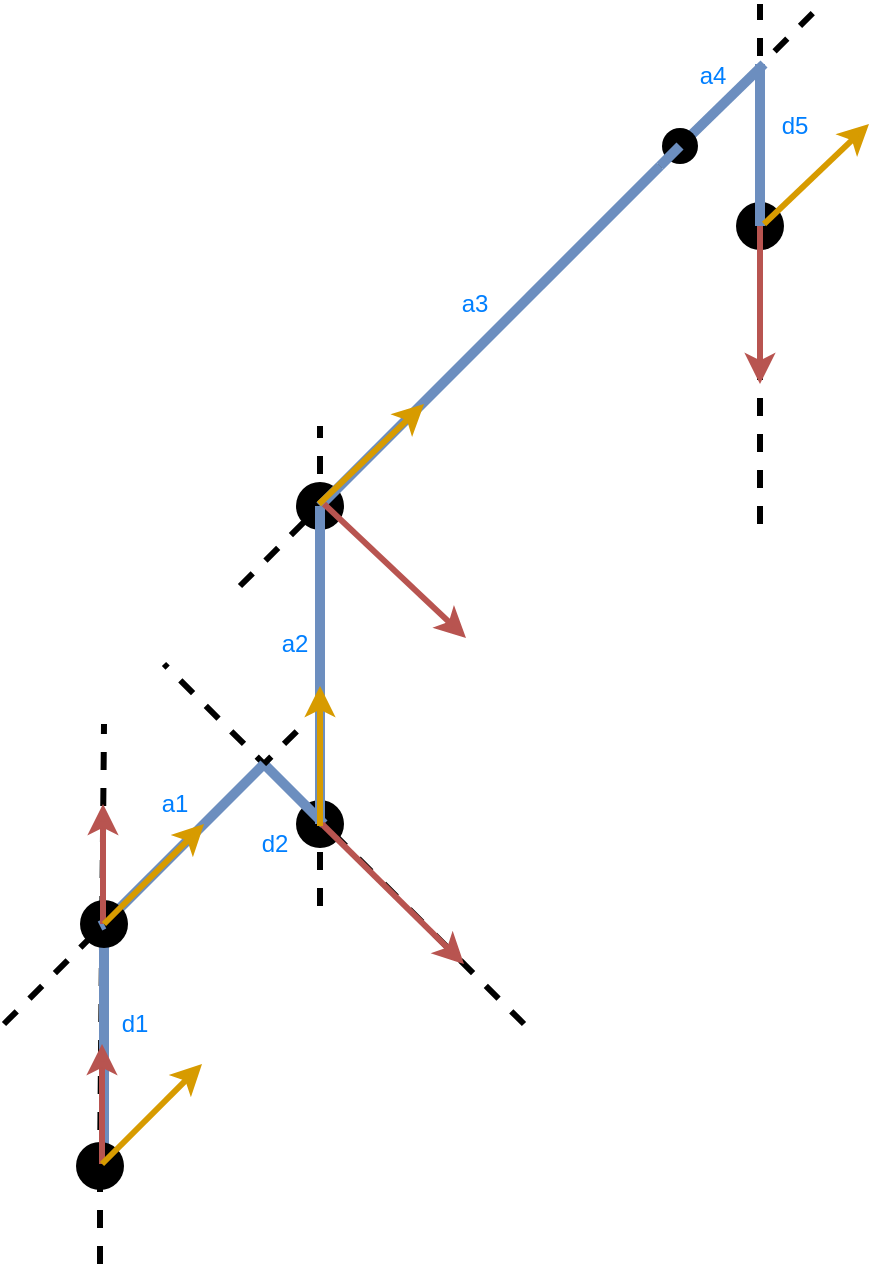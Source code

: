 <mxfile version="14.6.13" type="device"><diagram id="o4CbsZUDGc_OelElWiv3" name="第 1 页"><mxGraphModel dx="1202" dy="555" grid="1" gridSize="10" guides="1" tooltips="1" connect="1" arrows="1" fold="1" page="1" pageScale="1" pageWidth="827" pageHeight="1169" math="0" shadow="0"><root><mxCell id="0"/><mxCell id="1" parent="0"/><mxCell id="I0cceQfv9AuNcLkust55-3" value="" style="endArrow=none;dashed=1;html=1;strokeWidth=3;startArrow=none;" edge="1" parent="1" source="I0cceQfv9AuNcLkust55-1"><mxGeometry width="50" height="50" relative="1" as="geometry"><mxPoint x="119.0" y="989" as="sourcePoint"/><mxPoint x="120" y="740" as="targetPoint"/></mxGeometry></mxCell><mxCell id="I0cceQfv9AuNcLkust55-2" value="" style="shape=waypoint;sketch=0;size=6;pointerEvents=1;points=[];fillColor=none;resizable=0;rotatable=0;perimeter=centerPerimeter;snapToPoint=1;strokeWidth=10;" vertex="1" parent="1"><mxGeometry x="208" y="770" width="40" height="40" as="geometry"/></mxCell><mxCell id="I0cceQfv9AuNcLkust55-9" value="" style="endArrow=none;dashed=1;html=1;strokeWidth=3;" edge="1" parent="1"><mxGeometry width="50" height="50" relative="1" as="geometry"><mxPoint x="330" y="890" as="sourcePoint"/><mxPoint x="150" y="710" as="targetPoint"/></mxGeometry></mxCell><mxCell id="I0cceQfv9AuNcLkust55-10" value="" style="shape=waypoint;sketch=0;size=6;pointerEvents=1;points=[];fillColor=none;resizable=0;rotatable=0;perimeter=centerPerimeter;snapToPoint=1;strokeWidth=10;" vertex="1" parent="1"><mxGeometry x="208" y="611" width="40" height="40" as="geometry"/></mxCell><mxCell id="I0cceQfv9AuNcLkust55-11" value="" style="endArrow=none;dashed=1;html=1;strokeWidth=3;" edge="1" parent="1"><mxGeometry width="50" height="50" relative="1" as="geometry"><mxPoint x="228" y="831" as="sourcePoint"/><mxPoint x="228" y="591" as="targetPoint"/></mxGeometry></mxCell><mxCell id="I0cceQfv9AuNcLkust55-12" value="" style="endArrow=none;dashed=1;html=1;strokeWidth=3;" edge="1" parent="1"><mxGeometry width="50" height="50" relative="1" as="geometry"><mxPoint x="188" y="671" as="sourcePoint"/><mxPoint x="478" y="381" as="targetPoint"/></mxGeometry></mxCell><mxCell id="I0cceQfv9AuNcLkust55-14" value="" style="endArrow=none;dashed=1;html=1;strokeWidth=3;startArrow=none;" edge="1" parent="1" source="I0cceQfv9AuNcLkust55-15"><mxGeometry width="50" height="50" relative="1" as="geometry"><mxPoint x="448" y="541" as="sourcePoint"/><mxPoint x="448" y="431" as="targetPoint"/></mxGeometry></mxCell><mxCell id="I0cceQfv9AuNcLkust55-15" value="" style="shape=waypoint;sketch=0;size=6;pointerEvents=1;points=[];fillColor=none;resizable=0;rotatable=0;perimeter=centerPerimeter;snapToPoint=1;strokeWidth=10;" vertex="1" parent="1"><mxGeometry x="428" y="471" width="40" height="40" as="geometry"/></mxCell><mxCell id="I0cceQfv9AuNcLkust55-16" value="" style="endArrow=none;dashed=1;html=1;strokeWidth=3;" edge="1" parent="1"><mxGeometry width="50" height="50" relative="1" as="geometry"><mxPoint x="448" y="640" as="sourcePoint"/><mxPoint x="448" y="380" as="targetPoint"/></mxGeometry></mxCell><mxCell id="I0cceQfv9AuNcLkust55-17" value="" style="endArrow=none;html=1;strokeWidth=5;fillColor=#dae8fc;strokeColor=#6c8ebf;" edge="1" parent="1"><mxGeometry width="50" height="50" relative="1" as="geometry"><mxPoint x="120" y="961" as="sourcePoint"/><mxPoint x="120" y="841" as="targetPoint"/></mxGeometry></mxCell><mxCell id="I0cceQfv9AuNcLkust55-18" value="" style="endArrow=none;html=1;strokeWidth=5;strokeColor=#6c8ebf;fillColor=#dae8fc;" edge="1" parent="1"><mxGeometry width="50" height="50" relative="1" as="geometry"><mxPoint x="230" y="790" as="sourcePoint"/><mxPoint x="200" y="760" as="targetPoint"/></mxGeometry></mxCell><mxCell id="I0cceQfv9AuNcLkust55-19" value="" style="endArrow=none;html=1;strokeWidth=5;strokeColor=#6c8ebf;fillColor=#dae8fc;exitX=0.25;exitY=0.5;exitDx=0;exitDy=0;exitPerimeter=0;" edge="1" parent="1" source="I0cceQfv9AuNcLkust55-2"><mxGeometry width="50" height="50" relative="1" as="geometry"><mxPoint x="438" y="771" as="sourcePoint"/><mxPoint x="228" y="631" as="targetPoint"/></mxGeometry></mxCell><mxCell id="I0cceQfv9AuNcLkust55-20" value="" style="endArrow=none;html=1;strokeWidth=5;exitX=0.375;exitY=0.55;exitDx=0;exitDy=0;exitPerimeter=0;strokeColor=#6c8ebf;fillColor=#dae8fc;" edge="1" parent="1" source="I0cceQfv9AuNcLkust55-10"><mxGeometry width="50" height="50" relative="1" as="geometry"><mxPoint x="438" y="771" as="sourcePoint"/><mxPoint x="398" y="461" as="targetPoint"/></mxGeometry></mxCell><mxCell id="I0cceQfv9AuNcLkust55-21" value="" style="endArrow=none;html=1;strokeWidth=5;strokeColor=#6c8ebf;fillColor=#dae8fc;startArrow=none;" edge="1" parent="1" source="I0cceQfv9AuNcLkust55-40"><mxGeometry width="50" height="50" relative="1" as="geometry"><mxPoint x="398" y="461" as="sourcePoint"/><mxPoint x="450" y="410" as="targetPoint"/></mxGeometry></mxCell><mxCell id="I0cceQfv9AuNcLkust55-22" value="" style="endArrow=none;html=1;strokeWidth=5;strokeColor=#6c8ebf;fillColor=#dae8fc;" edge="1" parent="1"><mxGeometry width="50" height="50" relative="1" as="geometry"><mxPoint x="448" y="491" as="sourcePoint"/><mxPoint x="448" y="410" as="targetPoint"/></mxGeometry></mxCell><mxCell id="I0cceQfv9AuNcLkust55-24" value="" style="endArrow=none;dashed=1;html=1;strokeWidth=3;" edge="1" parent="1"><mxGeometry width="50" height="50" relative="1" as="geometry"><mxPoint x="70" y="890" as="sourcePoint"/><mxPoint x="220" y="740" as="targetPoint"/></mxGeometry></mxCell><mxCell id="I0cceQfv9AuNcLkust55-1" value="" style="shape=waypoint;sketch=0;size=6;pointerEvents=1;points=[];fillColor=none;resizable=0;rotatable=0;perimeter=centerPerimeter;snapToPoint=1;strokeWidth=10;" vertex="1" parent="1"><mxGeometry x="98" y="941" width="40" height="40" as="geometry"/></mxCell><mxCell id="I0cceQfv9AuNcLkust55-25" value="" style="endArrow=none;dashed=1;html=1;strokeWidth=3;startArrow=none;" edge="1" parent="1" target="I0cceQfv9AuNcLkust55-1"><mxGeometry width="50" height="50" relative="1" as="geometry"><mxPoint x="118" y="1010" as="sourcePoint"/><mxPoint x="120.0" y="783" as="targetPoint"/></mxGeometry></mxCell><mxCell id="I0cceQfv9AuNcLkust55-26" value="" style="endArrow=none;html=1;strokeWidth=5;strokeColor=#6c8ebf;fillColor=#dae8fc;startArrow=none;exitX=0.425;exitY=0.55;exitDx=0;exitDy=0;exitPerimeter=0;" edge="1" parent="1" source="I0cceQfv9AuNcLkust55-28"><mxGeometry width="50" height="50" relative="1" as="geometry"><mxPoint x="100" y="860" as="sourcePoint"/><mxPoint x="200" y="760" as="targetPoint"/></mxGeometry></mxCell><mxCell id="I0cceQfv9AuNcLkust55-27" value="" style="endArrow=classic;html=1;strokeWidth=3;fillColor=#f8cecc;strokeColor=#b85450;" edge="1" parent="1"><mxGeometry width="50" height="50" relative="1" as="geometry"><mxPoint x="119" y="960" as="sourcePoint"/><mxPoint x="119" y="900" as="targetPoint"/></mxGeometry></mxCell><mxCell id="I0cceQfv9AuNcLkust55-28" value="" style="shape=waypoint;sketch=0;size=6;pointerEvents=1;points=[];fillColor=none;resizable=0;rotatable=0;perimeter=centerPerimeter;snapToPoint=1;strokeWidth=10;" vertex="1" parent="1"><mxGeometry x="100" y="820" width="40" height="40" as="geometry"/></mxCell><mxCell id="I0cceQfv9AuNcLkust55-29" value="" style="endArrow=none;html=1;strokeWidth=5;strokeColor=#6c8ebf;fillColor=#dae8fc;" edge="1" parent="1" target="I0cceQfv9AuNcLkust55-28"><mxGeometry width="50" height="50" relative="1" as="geometry"><mxPoint x="118" y="841" as="sourcePoint"/><mxPoint x="198" y="761" as="targetPoint"/></mxGeometry></mxCell><mxCell id="I0cceQfv9AuNcLkust55-30" value="" style="endArrow=classic;html=1;strokeWidth=3;fillColor=#f8cecc;strokeColor=#b85450;" edge="1" parent="1"><mxGeometry width="50" height="50" relative="1" as="geometry"><mxPoint x="119.5" y="840" as="sourcePoint"/><mxPoint x="119.5" y="780" as="targetPoint"/></mxGeometry></mxCell><mxCell id="I0cceQfv9AuNcLkust55-32" value="" style="endArrow=classic;html=1;strokeWidth=3;strokeColor=#b85450;fillColor=#f8cecc;" edge="1" parent="1"><mxGeometry width="50" height="50" relative="1" as="geometry"><mxPoint x="229" y="790" as="sourcePoint"/><mxPoint x="300" y="860" as="targetPoint"/></mxGeometry></mxCell><mxCell id="I0cceQfv9AuNcLkust55-33" value="" style="endArrow=classic;html=1;strokeWidth=3;strokeColor=#b85450;fillColor=#f8cecc;" edge="1" parent="1"><mxGeometry width="50" height="50" relative="1" as="geometry"><mxPoint x="230" y="630" as="sourcePoint"/><mxPoint x="301" y="697" as="targetPoint"/></mxGeometry></mxCell><mxCell id="I0cceQfv9AuNcLkust55-34" value="" style="endArrow=classic;html=1;strokeWidth=3;strokeColor=#b85450;fillColor=#f8cecc;exitX=0.575;exitY=0.6;exitDx=0;exitDy=0;exitPerimeter=0;" edge="1" parent="1" source="I0cceQfv9AuNcLkust55-15"><mxGeometry width="50" height="50" relative="1" as="geometry"><mxPoint x="390" y="600" as="sourcePoint"/><mxPoint x="448" y="570" as="targetPoint"/></mxGeometry></mxCell><mxCell id="I0cceQfv9AuNcLkust55-35" value="" style="endArrow=classic;html=1;strokeWidth=3;fillColor=#ffcd28;strokeColor=#d79b00;gradientColor=#ffa500;" edge="1" parent="1"><mxGeometry width="50" height="50" relative="1" as="geometry"><mxPoint x="119" y="960" as="sourcePoint"/><mxPoint x="169" y="910" as="targetPoint"/></mxGeometry></mxCell><mxCell id="I0cceQfv9AuNcLkust55-36" value="" style="endArrow=classic;html=1;strokeWidth=3;fillColor=#ffcd28;strokeColor=#d79b00;gradientColor=#ffa500;" edge="1" parent="1"><mxGeometry width="50" height="50" relative="1" as="geometry"><mxPoint x="120" y="840" as="sourcePoint"/><mxPoint x="170" y="790" as="targetPoint"/></mxGeometry></mxCell><mxCell id="I0cceQfv9AuNcLkust55-37" value="" style="endArrow=classic;html=1;strokeWidth=3;strokeColor=#d79b00;fillColor=#ffcd28;gradientColor=#ffa500;" edge="1" parent="1"><mxGeometry width="50" height="50" relative="1" as="geometry"><mxPoint x="228" y="791" as="sourcePoint"/><mxPoint x="228" y="721" as="targetPoint"/></mxGeometry></mxCell><mxCell id="I0cceQfv9AuNcLkust55-38" value="" style="endArrow=classic;html=1;strokeWidth=3;strokeColor=#d79b00;fillColor=#ffcd28;gradientColor=#ffa500;" edge="1" parent="1"><mxGeometry width="50" height="50" relative="1" as="geometry"><mxPoint x="227.5" y="630" as="sourcePoint"/><mxPoint x="280" y="580" as="targetPoint"/></mxGeometry></mxCell><mxCell id="I0cceQfv9AuNcLkust55-39" value="" style="endArrow=classic;html=1;strokeWidth=3;strokeColor=#d79b00;fillColor=#ffcd28;gradientColor=#ffa500;" edge="1" parent="1"><mxGeometry width="50" height="50" relative="1" as="geometry"><mxPoint x="450" y="490" as="sourcePoint"/><mxPoint x="502.5" y="440" as="targetPoint"/></mxGeometry></mxCell><mxCell id="I0cceQfv9AuNcLkust55-40" value="" style="shape=waypoint;sketch=0;size=6;pointerEvents=1;points=[];fillColor=none;resizable=0;rotatable=0;perimeter=centerPerimeter;snapToPoint=1;strokeWidth=7;" vertex="1" parent="1"><mxGeometry x="388" y="431" width="40" height="40" as="geometry"/></mxCell><mxCell id="I0cceQfv9AuNcLkust55-41" value="" style="endArrow=none;html=1;strokeWidth=5;strokeColor=#6c8ebf;fillColor=#dae8fc;" edge="1" parent="1" target="I0cceQfv9AuNcLkust55-40"><mxGeometry width="50" height="50" relative="1" as="geometry"><mxPoint x="398" y="461" as="sourcePoint"/><mxPoint x="450" y="410" as="targetPoint"/></mxGeometry></mxCell><mxCell id="I0cceQfv9AuNcLkust55-42" value="&lt;font color=&quot;#007fff&quot;&gt;d1&lt;/font&gt;" style="text;html=1;resizable=0;autosize=1;align=center;verticalAlign=middle;points=[];fillColor=none;strokeColor=none;rounded=0;" vertex="1" parent="1"><mxGeometry x="120" y="880" width="30" height="20" as="geometry"/></mxCell><mxCell id="I0cceQfv9AuNcLkust55-43" value="&lt;font color=&quot;#007fff&quot;&gt;a1&lt;/font&gt;" style="text;html=1;resizable=0;autosize=1;align=center;verticalAlign=middle;points=[];fillColor=none;strokeColor=none;rounded=0;" vertex="1" parent="1"><mxGeometry x="140" y="770" width="30" height="20" as="geometry"/></mxCell><mxCell id="I0cceQfv9AuNcLkust55-44" value="&lt;font color=&quot;#007fff&quot;&gt;d2&lt;/font&gt;" style="text;html=1;resizable=0;autosize=1;align=center;verticalAlign=middle;points=[];fillColor=none;strokeColor=none;rounded=0;" vertex="1" parent="1"><mxGeometry x="190" y="790" width="30" height="20" as="geometry"/></mxCell><mxCell id="I0cceQfv9AuNcLkust55-45" value="&lt;font color=&quot;#007fff&quot;&gt;a2&lt;/font&gt;" style="text;html=1;resizable=0;autosize=1;align=center;verticalAlign=middle;points=[];fillColor=none;strokeColor=none;rounded=0;" vertex="1" parent="1"><mxGeometry x="200" y="690" width="30" height="20" as="geometry"/></mxCell><mxCell id="I0cceQfv9AuNcLkust55-46" value="&lt;font color=&quot;#007fff&quot;&gt;a3&lt;/font&gt;" style="text;html=1;resizable=0;autosize=1;align=center;verticalAlign=middle;points=[];fillColor=none;strokeColor=none;rounded=0;" vertex="1" parent="1"><mxGeometry x="290" y="520" width="30" height="20" as="geometry"/></mxCell><mxCell id="I0cceQfv9AuNcLkust55-47" value="&lt;font color=&quot;#007fff&quot;&gt;a4&lt;/font&gt;" style="text;html=1;resizable=0;autosize=1;align=center;verticalAlign=middle;points=[];fillColor=none;strokeColor=none;rounded=0;" vertex="1" parent="1"><mxGeometry x="409" y="406" width="30" height="20" as="geometry"/></mxCell><mxCell id="I0cceQfv9AuNcLkust55-48" value="&lt;font color=&quot;#007fff&quot;&gt;d5&lt;/font&gt;" style="text;html=1;resizable=0;autosize=1;align=center;verticalAlign=middle;points=[];fillColor=none;strokeColor=none;rounded=0;" vertex="1" parent="1"><mxGeometry x="450" y="431" width="30" height="20" as="geometry"/></mxCell></root></mxGraphModel></diagram></mxfile>